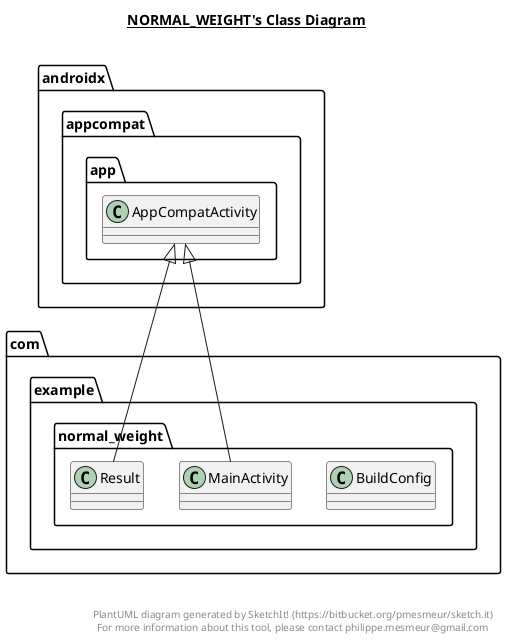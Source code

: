 @startuml

title __NORMAL_WEIGHT's Class Diagram__\n

  namespace com.example.normal_weight {
    class com.example.normal_weight.BuildConfig {
    }
  }
  

  namespace com.example.normal_weight {
    class com.example.normal_weight.MainActivity {
    }
  }
  

  namespace com.example.normal_weight {
    class com.example.normal_weight.Result {
    }
  }
  

  com.example.normal_weight.MainActivity -up-|> androidx.appcompat.app.AppCompatActivity
  com.example.normal_weight.Result -up-|> androidx.appcompat.app.AppCompatActivity


right footer


PlantUML diagram generated by SketchIt! (https://bitbucket.org/pmesmeur/sketch.it)
For more information about this tool, please contact philippe.mesmeur@gmail.com
endfooter

@enduml
